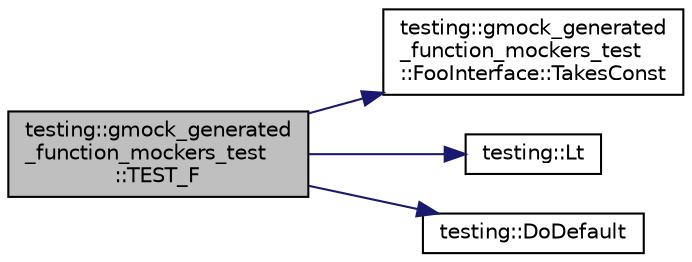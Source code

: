 digraph "testing::gmock_generated_function_mockers_test::TEST_F"
{
  edge [fontname="Helvetica",fontsize="10",labelfontname="Helvetica",labelfontsize="10"];
  node [fontname="Helvetica",fontsize="10",shape=record];
  rankdir="LR";
  Node91 [label="testing::gmock_generated\l_function_mockers_test\l::TEST_F",height=0.2,width=0.4,color="black", fillcolor="grey75", style="filled", fontcolor="black"];
  Node91 -> Node92 [color="midnightblue",fontsize="10",style="solid",fontname="Helvetica"];
  Node92 [label="testing::gmock_generated\l_function_mockers_test\l::FooInterface::TakesConst",height=0.2,width=0.4,color="black", fillcolor="white", style="filled",URL="$d3/d8c/classtesting_1_1gmock__generated__function__mockers__test_1_1_foo_interface.html#a8c53e87edf0b9da878e5259f02b7f5dc"];
  Node91 -> Node93 [color="midnightblue",fontsize="10",style="solid",fontname="Helvetica"];
  Node93 [label="testing::Lt",height=0.2,width=0.4,color="black", fillcolor="white", style="filled",URL="$d0/d75/namespacetesting.html#ad621459957a8bcdd3c256b7940ecbf99"];
  Node91 -> Node94 [color="midnightblue",fontsize="10",style="solid",fontname="Helvetica"];
  Node94 [label="testing::DoDefault",height=0.2,width=0.4,color="black", fillcolor="white", style="filled",URL="$d0/d75/namespacetesting.html#ae041df61ff61ccb9753ba15b4309e1a6"];
}
